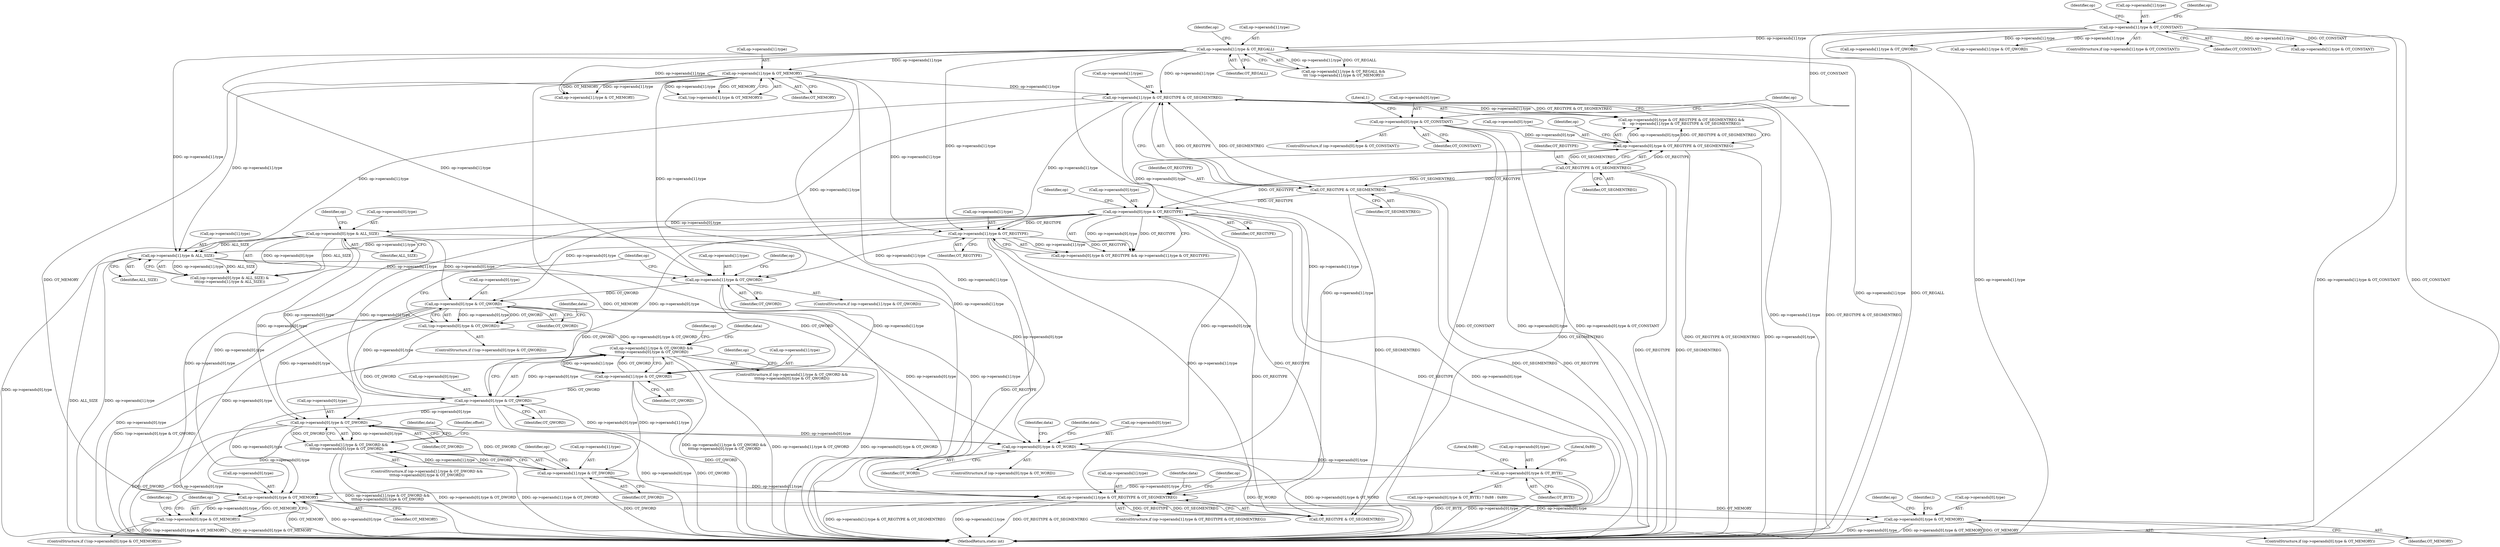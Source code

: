digraph "0_radare2_f17bfd9f1da05f30f23a4dd05e9d2363e1406948@API" {
"1001394" [label="(Call,op->operands[1].type & OT_QWORD)"];
"1001264" [label="(Call,op->operands[1].type & OT_MEMORY)"];
"1001254" [label="(Call,op->operands[1].type & OT_REGALL)"];
"1000132" [label="(Call,op->operands[1].type & OT_CONSTANT)"];
"1001349" [label="(Call,op->operands[1].type & ALL_SIZE)"];
"1001301" [label="(Call,op->operands[1].type & OT_REGTYPE & OT_SEGMENTREG)"];
"1001309" [label="(Call,OT_REGTYPE & OT_SEGMENTREG)"];
"1001298" [label="(Call,OT_REGTYPE & OT_SEGMENTREG)"];
"1001327" [label="(Call,op->operands[1].type & OT_REGTYPE)"];
"1001318" [label="(Call,op->operands[0].type & OT_REGTYPE)"];
"1001290" [label="(Call,op->operands[0].type & OT_REGTYPE & OT_SEGMENTREG)"];
"1001275" [label="(Call,op->operands[0].type & OT_CONSTANT)"];
"1001340" [label="(Call,op->operands[0].type & ALL_SIZE)"];
"1001406" [label="(Call,op->operands[0].type & OT_QWORD)"];
"1001405" [label="(Call,!(op->operands[0].type & OT_QWORD))"];
"1001429" [label="(Call,op->operands[1].type & OT_QWORD &&\n\t\t\t\top->operands[0].type & OT_QWORD)"];
"1001430" [label="(Call,op->operands[1].type & OT_QWORD)"];
"1001439" [label="(Call,op->operands[0].type & OT_QWORD)"];
"1001468" [label="(Call,op->operands[0].type & OT_DWORD)"];
"1001458" [label="(Call,op->operands[1].type & OT_DWORD &&\n\t\t\t\top->operands[0].type & OT_DWORD)"];
"1001549" [label="(Call,op->operands[0].type & OT_WORD)"];
"1001571" [label="(Call,op->operands[0].type & OT_BYTE)"];
"1001676" [label="(Call,op->operands[0].type & OT_MEMORY)"];
"1001675" [label="(Call,!(op->operands[0].type & OT_MEMORY))"];
"1001802" [label="(Call,op->operands[0].type & OT_MEMORY)"];
"1001459" [label="(Call,op->operands[1].type & OT_DWORD)"];
"1001528" [label="(Call,op->operands[1].type & OT_REGTYPE & OT_SEGMENTREG)"];
"1001458" [label="(Call,op->operands[1].type & OT_DWORD &&\n\t\t\t\top->operands[0].type & OT_DWORD)"];
"1001746" [label="(Identifier,op)"];
"1001467" [label="(Identifier,OT_DWORD)"];
"1001677" [label="(Call,op->operands[0].type)"];
"1001402" [label="(Identifier,OT_QWORD)"];
"1001528" [label="(Call,op->operands[1].type & OT_REGTYPE & OT_SEGMENTREG)"];
"1001299" [label="(Identifier,OT_REGTYPE)"];
"1001319" [label="(Call,op->operands[0].type)"];
"1001294" [label="(Identifier,op)"];
"1001418" [label="(Identifier,data)"];
"1001476" [label="(Identifier,OT_DWORD)"];
"1001287" [label="(Literal,1)"];
"1001675" [label="(Call,!(op->operands[0].type & OT_MEMORY))"];
"1001459" [label="(Call,op->operands[1].type & OT_DWORD)"];
"1001274" [label="(ControlStructure,if (op->operands[0].type & OT_CONSTANT))"];
"1001480" [label="(Identifier,data)"];
"1001430" [label="(Call,op->operands[1].type & OT_QWORD)"];
"1001468" [label="(Call,op->operands[0].type & OT_DWORD)"];
"1001472" [label="(Identifier,op)"];
"1001443" [label="(Identifier,op)"];
"1001310" [label="(Identifier,OT_REGTYPE)"];
"1001431" [label="(Call,op->operands[1].type)"];
"1001393" [label="(ControlStructure,if (op->operands[1].type & OT_QWORD))"];
"1000132" [label="(Call,op->operands[1].type & OT_CONSTANT)"];
"1001405" [label="(Call,!(op->operands[0].type & OT_QWORD))"];
"1001447" [label="(Identifier,OT_QWORD)"];
"1001810" [label="(Identifier,OT_MEMORY)"];
"1001289" [label="(Call,op->operands[0].type & OT_REGTYPE & OT_SEGMENTREG &&\n\t\t    op->operands[1].type & OT_REGTYPE & OT_SEGMENTREG)"];
"1001394" [label="(Call,op->operands[1].type & OT_QWORD)"];
"1001350" [label="(Call,op->operands[1].type)"];
"1001353" [label="(Identifier,op)"];
"1001801" [label="(ControlStructure,if (op->operands[0].type & OT_MEMORY))"];
"1001404" [label="(ControlStructure,if (!(op->operands[0].type & OT_QWORD)))"];
"1001268" [label="(Identifier,op)"];
"1001434" [label="(Identifier,op)"];
"1001291" [label="(Call,op->operands[0].type)"];
"1001275" [label="(Call,op->operands[0].type & OT_CONSTANT)"];
"1001340" [label="(Call,op->operands[0].type & ALL_SIZE)"];
"1001348" [label="(Identifier,ALL_SIZE)"];
"1001571" [label="(Call,op->operands[0].type & OT_BYTE)"];
"1003216" [label="(MethodReturn,static int)"];
"1001451" [label="(Identifier,data)"];
"1001331" [label="(Identifier,op)"];
"1001311" [label="(Identifier,OT_SEGMENTREG)"];
"1001309" [label="(Call,OT_REGTYPE & OT_SEGMENTREG)"];
"1001265" [label="(Call,op->operands[1].type)"];
"1001328" [label="(Call,op->operands[1].type)"];
"1001318" [label="(Call,op->operands[0].type & OT_REGTYPE)"];
"1001529" [label="(Call,op->operands[1].type)"];
"1001460" [label="(Call,op->operands[1].type)"];
"1001692" [label="(Identifier,op)"];
"1001300" [label="(Identifier,OT_SEGMENTREG)"];
"1001407" [label="(Call,op->operands[0].type)"];
"1001567" [label="(Identifier,data)"];
"1001263" [label="(Call,!(op->operands[1].type & OT_MEMORY))"];
"1001579" [label="(Identifier,OT_BYTE)"];
"1001302" [label="(Call,op->operands[1].type)"];
"1001803" [label="(Call,op->operands[0].type)"];
"1000226" [label="(Call,op->operands[1].type & OT_QWORD)"];
"1000361" [label="(Call,op->operands[1].type & OT_QWORD)"];
"1001542" [label="(Identifier,data)"];
"1001305" [label="(Identifier,op)"];
"1001684" [label="(Identifier,OT_MEMORY)"];
"1001439" [label="(Call,op->operands[0].type & OT_QWORD)"];
"1001548" [label="(ControlStructure,if (op->operands[0].type & OT_WORD))"];
"1001301" [label="(Call,op->operands[1].type & OT_REGTYPE & OT_SEGMENTREG)"];
"1001429" [label="(Call,op->operands[1].type & OT_QWORD &&\n\t\t\t\top->operands[0].type & OT_QWORD)"];
"1001818" [label="(Identifier,op)"];
"1001440" [label="(Call,op->operands[0].type)"];
"1001395" [label="(Call,op->operands[1].type)"];
"1001262" [label="(Identifier,OT_REGALL)"];
"1001341" [label="(Call,op->operands[0].type)"];
"1000147" [label="(Identifier,op)"];
"1001253" [label="(Call,op->operands[1].type & OT_REGALL &&\n\t\t\t !(op->operands[1].type & OT_MEMORY))"];
"1001254" [label="(Call,op->operands[1].type & OT_REGALL)"];
"1001674" [label="(ControlStructure,if (!(op->operands[0].type & OT_MEMORY)))"];
"1000133" [label="(Call,op->operands[1].type)"];
"1000131" [label="(ControlStructure,if (op->operands[1].type & OT_CONSTANT))"];
"1001298" [label="(Call,OT_REGTYPE & OT_SEGMENTREG)"];
"1001264" [label="(Call,op->operands[1].type & OT_MEMORY)"];
"1001581" [label="(Literal,0x89)"];
"1001276" [label="(Call,op->operands[0].type)"];
"1001570" [label="(Call,(op->operands[0].type & OT_BYTE) ? 0x88 : 0x89)"];
"1001536" [label="(Call,OT_REGTYPE & OT_SEGMENTREG)"];
"1001561" [label="(Identifier,data)"];
"1001988" [label="(Call,op->operands[1].type & OT_MEMORY)"];
"1001290" [label="(Call,op->operands[0].type & OT_REGTYPE & OT_SEGMENTREG)"];
"1001511" [label="(Identifier,offset)"];
"1001283" [label="(Identifier,OT_CONSTANT)"];
"1001406" [label="(Call,op->operands[0].type & OT_QWORD)"];
"1001317" [label="(Call,op->operands[0].type & OT_REGTYPE && op->operands[1].type & OT_REGTYPE)"];
"1001410" [label="(Identifier,op)"];
"1001428" [label="(ControlStructure,if (op->operands[1].type & OT_QWORD &&\n\t\t\t\top->operands[0].type & OT_QWORD))"];
"1001357" [label="(Identifier,ALL_SIZE)"];
"1001469" [label="(Call,op->operands[0].type)"];
"1001549" [label="(Call,op->operands[0].type & OT_WORD)"];
"1001414" [label="(Identifier,OT_QWORD)"];
"1001255" [label="(Call,op->operands[1].type)"];
"1001580" [label="(Literal,0x88)"];
"1001676" [label="(Call,op->operands[0].type & OT_MEMORY)"];
"1001339" [label="(Call,(op->operands[0].type & ALL_SIZE) &\n\t\t\t(op->operands[1].type & ALL_SIZE))"];
"1003215" [label="(Identifier,l)"];
"1001335" [label="(Identifier,OT_REGTYPE)"];
"1001438" [label="(Identifier,OT_QWORD)"];
"1001463" [label="(Identifier,op)"];
"1001272" [label="(Identifier,OT_MEMORY)"];
"1001802" [label="(Call,op->operands[0].type & OT_MEMORY)"];
"1000140" [label="(Identifier,OT_CONSTANT)"];
"1001550" [label="(Call,op->operands[0].type)"];
"1001457" [label="(ControlStructure,if (op->operands[1].type & OT_DWORD &&\n\t\t\t\top->operands[0].type & OT_DWORD))"];
"1001258" [label="(Identifier,op)"];
"1001326" [label="(Identifier,OT_REGTYPE)"];
"1001527" [label="(ControlStructure,if (op->operands[1].type & OT_REGTYPE & OT_SEGMENTREG))"];
"1001572" [label="(Call,op->operands[0].type)"];
"1001553" [label="(Identifier,op)"];
"1001349" [label="(Call,op->operands[1].type & ALL_SIZE)"];
"1000239" [label="(Call,op->operands[1].type & OT_CONSTANT)"];
"1001327" [label="(Call,op->operands[1].type & OT_REGTYPE)"];
"1001557" [label="(Identifier,OT_WORD)"];
"1001394" -> "1001393"  [label="AST: "];
"1001394" -> "1001402"  [label="CFG: "];
"1001395" -> "1001394"  [label="AST: "];
"1001402" -> "1001394"  [label="AST: "];
"1001410" -> "1001394"  [label="CFG: "];
"1001434" -> "1001394"  [label="CFG: "];
"1001264" -> "1001394"  [label="DDG: op->operands[1].type"];
"1001349" -> "1001394"  [label="DDG: op->operands[1].type"];
"1001301" -> "1001394"  [label="DDG: op->operands[1].type"];
"1001254" -> "1001394"  [label="DDG: op->operands[1].type"];
"1001327" -> "1001394"  [label="DDG: op->operands[1].type"];
"1001394" -> "1001406"  [label="DDG: OT_QWORD"];
"1001394" -> "1001430"  [label="DDG: op->operands[1].type"];
"1001394" -> "1001430"  [label="DDG: OT_QWORD"];
"1001264" -> "1001263"  [label="AST: "];
"1001264" -> "1001272"  [label="CFG: "];
"1001265" -> "1001264"  [label="AST: "];
"1001272" -> "1001264"  [label="AST: "];
"1001263" -> "1001264"  [label="CFG: "];
"1001264" -> "1003216"  [label="DDG: op->operands[1].type"];
"1001264" -> "1003216"  [label="DDG: OT_MEMORY"];
"1001264" -> "1001263"  [label="DDG: op->operands[1].type"];
"1001264" -> "1001263"  [label="DDG: OT_MEMORY"];
"1001254" -> "1001264"  [label="DDG: op->operands[1].type"];
"1001264" -> "1001301"  [label="DDG: op->operands[1].type"];
"1001264" -> "1001327"  [label="DDG: op->operands[1].type"];
"1001264" -> "1001349"  [label="DDG: op->operands[1].type"];
"1001264" -> "1001528"  [label="DDG: op->operands[1].type"];
"1001264" -> "1001676"  [label="DDG: OT_MEMORY"];
"1001264" -> "1001988"  [label="DDG: op->operands[1].type"];
"1001264" -> "1001988"  [label="DDG: OT_MEMORY"];
"1001254" -> "1001253"  [label="AST: "];
"1001254" -> "1001262"  [label="CFG: "];
"1001255" -> "1001254"  [label="AST: "];
"1001262" -> "1001254"  [label="AST: "];
"1001268" -> "1001254"  [label="CFG: "];
"1001253" -> "1001254"  [label="CFG: "];
"1001254" -> "1003216"  [label="DDG: OT_REGALL"];
"1001254" -> "1003216"  [label="DDG: op->operands[1].type"];
"1001254" -> "1001253"  [label="DDG: op->operands[1].type"];
"1001254" -> "1001253"  [label="DDG: OT_REGALL"];
"1000132" -> "1001254"  [label="DDG: op->operands[1].type"];
"1001254" -> "1001301"  [label="DDG: op->operands[1].type"];
"1001254" -> "1001327"  [label="DDG: op->operands[1].type"];
"1001254" -> "1001349"  [label="DDG: op->operands[1].type"];
"1001254" -> "1001528"  [label="DDG: op->operands[1].type"];
"1001254" -> "1001988"  [label="DDG: op->operands[1].type"];
"1000132" -> "1000131"  [label="AST: "];
"1000132" -> "1000140"  [label="CFG: "];
"1000133" -> "1000132"  [label="AST: "];
"1000140" -> "1000132"  [label="AST: "];
"1000147" -> "1000132"  [label="CFG: "];
"1001258" -> "1000132"  [label="CFG: "];
"1000132" -> "1003216"  [label="DDG: op->operands[1].type & OT_CONSTANT"];
"1000132" -> "1003216"  [label="DDG: OT_CONSTANT"];
"1000132" -> "1003216"  [label="DDG: op->operands[1].type"];
"1000132" -> "1000226"  [label="DDG: op->operands[1].type"];
"1000132" -> "1000239"  [label="DDG: op->operands[1].type"];
"1000132" -> "1000239"  [label="DDG: OT_CONSTANT"];
"1000132" -> "1000361"  [label="DDG: op->operands[1].type"];
"1000132" -> "1001275"  [label="DDG: OT_CONSTANT"];
"1001349" -> "1001339"  [label="AST: "];
"1001349" -> "1001357"  [label="CFG: "];
"1001350" -> "1001349"  [label="AST: "];
"1001357" -> "1001349"  [label="AST: "];
"1001339" -> "1001349"  [label="CFG: "];
"1001349" -> "1003216"  [label="DDG: ALL_SIZE"];
"1001349" -> "1003216"  [label="DDG: op->operands[1].type"];
"1001349" -> "1001339"  [label="DDG: op->operands[1].type"];
"1001349" -> "1001339"  [label="DDG: ALL_SIZE"];
"1001301" -> "1001349"  [label="DDG: op->operands[1].type"];
"1001327" -> "1001349"  [label="DDG: op->operands[1].type"];
"1001340" -> "1001349"  [label="DDG: ALL_SIZE"];
"1001349" -> "1001528"  [label="DDG: op->operands[1].type"];
"1001301" -> "1001289"  [label="AST: "];
"1001301" -> "1001309"  [label="CFG: "];
"1001302" -> "1001301"  [label="AST: "];
"1001309" -> "1001301"  [label="AST: "];
"1001289" -> "1001301"  [label="CFG: "];
"1001301" -> "1003216"  [label="DDG: op->operands[1].type"];
"1001301" -> "1003216"  [label="DDG: OT_REGTYPE & OT_SEGMENTREG"];
"1001301" -> "1001289"  [label="DDG: op->operands[1].type"];
"1001301" -> "1001289"  [label="DDG: OT_REGTYPE & OT_SEGMENTREG"];
"1001309" -> "1001301"  [label="DDG: OT_REGTYPE"];
"1001309" -> "1001301"  [label="DDG: OT_SEGMENTREG"];
"1001301" -> "1001327"  [label="DDG: op->operands[1].type"];
"1001301" -> "1001528"  [label="DDG: op->operands[1].type"];
"1001309" -> "1001311"  [label="CFG: "];
"1001310" -> "1001309"  [label="AST: "];
"1001311" -> "1001309"  [label="AST: "];
"1001309" -> "1003216"  [label="DDG: OT_SEGMENTREG"];
"1001309" -> "1003216"  [label="DDG: OT_REGTYPE"];
"1001298" -> "1001309"  [label="DDG: OT_REGTYPE"];
"1001298" -> "1001309"  [label="DDG: OT_SEGMENTREG"];
"1001309" -> "1001318"  [label="DDG: OT_REGTYPE"];
"1001309" -> "1001536"  [label="DDG: OT_SEGMENTREG"];
"1001298" -> "1001290"  [label="AST: "];
"1001298" -> "1001300"  [label="CFG: "];
"1001299" -> "1001298"  [label="AST: "];
"1001300" -> "1001298"  [label="AST: "];
"1001290" -> "1001298"  [label="CFG: "];
"1001298" -> "1003216"  [label="DDG: OT_REGTYPE"];
"1001298" -> "1003216"  [label="DDG: OT_SEGMENTREG"];
"1001298" -> "1001290"  [label="DDG: OT_REGTYPE"];
"1001298" -> "1001290"  [label="DDG: OT_SEGMENTREG"];
"1001298" -> "1001318"  [label="DDG: OT_REGTYPE"];
"1001298" -> "1001536"  [label="DDG: OT_SEGMENTREG"];
"1001327" -> "1001317"  [label="AST: "];
"1001327" -> "1001335"  [label="CFG: "];
"1001328" -> "1001327"  [label="AST: "];
"1001335" -> "1001327"  [label="AST: "];
"1001317" -> "1001327"  [label="CFG: "];
"1001327" -> "1003216"  [label="DDG: OT_REGTYPE"];
"1001327" -> "1001317"  [label="DDG: op->operands[1].type"];
"1001327" -> "1001317"  [label="DDG: OT_REGTYPE"];
"1001318" -> "1001327"  [label="DDG: OT_REGTYPE"];
"1001327" -> "1001528"  [label="DDG: op->operands[1].type"];
"1001327" -> "1001536"  [label="DDG: OT_REGTYPE"];
"1001318" -> "1001317"  [label="AST: "];
"1001318" -> "1001326"  [label="CFG: "];
"1001319" -> "1001318"  [label="AST: "];
"1001326" -> "1001318"  [label="AST: "];
"1001331" -> "1001318"  [label="CFG: "];
"1001317" -> "1001318"  [label="CFG: "];
"1001318" -> "1003216"  [label="DDG: OT_REGTYPE"];
"1001318" -> "1003216"  [label="DDG: op->operands[0].type"];
"1001318" -> "1001317"  [label="DDG: op->operands[0].type"];
"1001318" -> "1001317"  [label="DDG: OT_REGTYPE"];
"1001290" -> "1001318"  [label="DDG: op->operands[0].type"];
"1001318" -> "1001340"  [label="DDG: op->operands[0].type"];
"1001318" -> "1001406"  [label="DDG: op->operands[0].type"];
"1001318" -> "1001439"  [label="DDG: op->operands[0].type"];
"1001318" -> "1001468"  [label="DDG: op->operands[0].type"];
"1001318" -> "1001536"  [label="DDG: OT_REGTYPE"];
"1001318" -> "1001549"  [label="DDG: op->operands[0].type"];
"1001318" -> "1001676"  [label="DDG: op->operands[0].type"];
"1001290" -> "1001289"  [label="AST: "];
"1001291" -> "1001290"  [label="AST: "];
"1001305" -> "1001290"  [label="CFG: "];
"1001289" -> "1001290"  [label="CFG: "];
"1001290" -> "1003216"  [label="DDG: OT_REGTYPE & OT_SEGMENTREG"];
"1001290" -> "1003216"  [label="DDG: op->operands[0].type"];
"1001290" -> "1001289"  [label="DDG: op->operands[0].type"];
"1001290" -> "1001289"  [label="DDG: OT_REGTYPE & OT_SEGMENTREG"];
"1001275" -> "1001290"  [label="DDG: op->operands[0].type"];
"1001275" -> "1001274"  [label="AST: "];
"1001275" -> "1001283"  [label="CFG: "];
"1001276" -> "1001275"  [label="AST: "];
"1001283" -> "1001275"  [label="AST: "];
"1001287" -> "1001275"  [label="CFG: "];
"1001294" -> "1001275"  [label="CFG: "];
"1001275" -> "1003216"  [label="DDG: op->operands[0].type & OT_CONSTANT"];
"1001275" -> "1003216"  [label="DDG: OT_CONSTANT"];
"1001275" -> "1003216"  [label="DDG: op->operands[0].type"];
"1001340" -> "1001339"  [label="AST: "];
"1001340" -> "1001348"  [label="CFG: "];
"1001341" -> "1001340"  [label="AST: "];
"1001348" -> "1001340"  [label="AST: "];
"1001353" -> "1001340"  [label="CFG: "];
"1001340" -> "1003216"  [label="DDG: op->operands[0].type"];
"1001340" -> "1001339"  [label="DDG: op->operands[0].type"];
"1001340" -> "1001339"  [label="DDG: ALL_SIZE"];
"1001340" -> "1001406"  [label="DDG: op->operands[0].type"];
"1001340" -> "1001439"  [label="DDG: op->operands[0].type"];
"1001340" -> "1001468"  [label="DDG: op->operands[0].type"];
"1001340" -> "1001549"  [label="DDG: op->operands[0].type"];
"1001340" -> "1001676"  [label="DDG: op->operands[0].type"];
"1001406" -> "1001405"  [label="AST: "];
"1001406" -> "1001414"  [label="CFG: "];
"1001407" -> "1001406"  [label="AST: "];
"1001414" -> "1001406"  [label="AST: "];
"1001405" -> "1001406"  [label="CFG: "];
"1001406" -> "1003216"  [label="DDG: op->operands[0].type"];
"1001406" -> "1001405"  [label="DDG: op->operands[0].type"];
"1001406" -> "1001405"  [label="DDG: OT_QWORD"];
"1001406" -> "1001430"  [label="DDG: OT_QWORD"];
"1001406" -> "1001439"  [label="DDG: op->operands[0].type"];
"1001406" -> "1001468"  [label="DDG: op->operands[0].type"];
"1001406" -> "1001549"  [label="DDG: op->operands[0].type"];
"1001406" -> "1001676"  [label="DDG: op->operands[0].type"];
"1001405" -> "1001404"  [label="AST: "];
"1001418" -> "1001405"  [label="CFG: "];
"1001434" -> "1001405"  [label="CFG: "];
"1001405" -> "1003216"  [label="DDG: !(op->operands[0].type & OT_QWORD)"];
"1001405" -> "1001429"  [label="DDG: op->operands[0].type & OT_QWORD"];
"1001429" -> "1001428"  [label="AST: "];
"1001429" -> "1001430"  [label="CFG: "];
"1001429" -> "1001439"  [label="CFG: "];
"1001430" -> "1001429"  [label="AST: "];
"1001439" -> "1001429"  [label="AST: "];
"1001451" -> "1001429"  [label="CFG: "];
"1001463" -> "1001429"  [label="CFG: "];
"1001429" -> "1003216"  [label="DDG: op->operands[0].type & OT_QWORD"];
"1001429" -> "1003216"  [label="DDG: op->operands[1].type & OT_QWORD &&\n\t\t\t\top->operands[0].type & OT_QWORD"];
"1001429" -> "1003216"  [label="DDG: op->operands[1].type & OT_QWORD"];
"1001430" -> "1001429"  [label="DDG: op->operands[1].type"];
"1001430" -> "1001429"  [label="DDG: OT_QWORD"];
"1001439" -> "1001429"  [label="DDG: op->operands[0].type"];
"1001439" -> "1001429"  [label="DDG: OT_QWORD"];
"1001430" -> "1001438"  [label="CFG: "];
"1001431" -> "1001430"  [label="AST: "];
"1001438" -> "1001430"  [label="AST: "];
"1001443" -> "1001430"  [label="CFG: "];
"1001430" -> "1003216"  [label="DDG: OT_QWORD"];
"1001430" -> "1001439"  [label="DDG: OT_QWORD"];
"1001430" -> "1001459"  [label="DDG: op->operands[1].type"];
"1001439" -> "1001447"  [label="CFG: "];
"1001440" -> "1001439"  [label="AST: "];
"1001447" -> "1001439"  [label="AST: "];
"1001439" -> "1003216"  [label="DDG: op->operands[0].type"];
"1001439" -> "1003216"  [label="DDG: OT_QWORD"];
"1001439" -> "1001468"  [label="DDG: op->operands[0].type"];
"1001439" -> "1001549"  [label="DDG: op->operands[0].type"];
"1001439" -> "1001676"  [label="DDG: op->operands[0].type"];
"1001468" -> "1001458"  [label="AST: "];
"1001468" -> "1001476"  [label="CFG: "];
"1001469" -> "1001468"  [label="AST: "];
"1001476" -> "1001468"  [label="AST: "];
"1001458" -> "1001468"  [label="CFG: "];
"1001468" -> "1003216"  [label="DDG: OT_DWORD"];
"1001468" -> "1003216"  [label="DDG: op->operands[0].type"];
"1001468" -> "1001458"  [label="DDG: op->operands[0].type"];
"1001468" -> "1001458"  [label="DDG: OT_DWORD"];
"1001459" -> "1001468"  [label="DDG: OT_DWORD"];
"1001468" -> "1001549"  [label="DDG: op->operands[0].type"];
"1001468" -> "1001676"  [label="DDG: op->operands[0].type"];
"1001458" -> "1001457"  [label="AST: "];
"1001458" -> "1001459"  [label="CFG: "];
"1001459" -> "1001458"  [label="AST: "];
"1001480" -> "1001458"  [label="CFG: "];
"1001511" -> "1001458"  [label="CFG: "];
"1001458" -> "1003216"  [label="DDG: op->operands[1].type & OT_DWORD"];
"1001458" -> "1003216"  [label="DDG: op->operands[1].type & OT_DWORD &&\n\t\t\t\top->operands[0].type & OT_DWORD"];
"1001458" -> "1003216"  [label="DDG: op->operands[0].type & OT_DWORD"];
"1001459" -> "1001458"  [label="DDG: op->operands[1].type"];
"1001459" -> "1001458"  [label="DDG: OT_DWORD"];
"1001549" -> "1001548"  [label="AST: "];
"1001549" -> "1001557"  [label="CFG: "];
"1001550" -> "1001549"  [label="AST: "];
"1001557" -> "1001549"  [label="AST: "];
"1001561" -> "1001549"  [label="CFG: "];
"1001567" -> "1001549"  [label="CFG: "];
"1001549" -> "1003216"  [label="DDG: OT_WORD"];
"1001549" -> "1003216"  [label="DDG: op->operands[0].type & OT_WORD"];
"1001549" -> "1001571"  [label="DDG: op->operands[0].type"];
"1001571" -> "1001570"  [label="AST: "];
"1001571" -> "1001579"  [label="CFG: "];
"1001572" -> "1001571"  [label="AST: "];
"1001579" -> "1001571"  [label="AST: "];
"1001580" -> "1001571"  [label="CFG: "];
"1001581" -> "1001571"  [label="CFG: "];
"1001571" -> "1003216"  [label="DDG: OT_BYTE"];
"1001571" -> "1003216"  [label="DDG: op->operands[0].type"];
"1001571" -> "1001676"  [label="DDG: op->operands[0].type"];
"1001676" -> "1001675"  [label="AST: "];
"1001676" -> "1001684"  [label="CFG: "];
"1001677" -> "1001676"  [label="AST: "];
"1001684" -> "1001676"  [label="AST: "];
"1001675" -> "1001676"  [label="CFG: "];
"1001676" -> "1003216"  [label="DDG: OT_MEMORY"];
"1001676" -> "1003216"  [label="DDG: op->operands[0].type"];
"1001676" -> "1001675"  [label="DDG: op->operands[0].type"];
"1001676" -> "1001675"  [label="DDG: OT_MEMORY"];
"1001676" -> "1001802"  [label="DDG: op->operands[0].type"];
"1001676" -> "1001802"  [label="DDG: OT_MEMORY"];
"1001675" -> "1001674"  [label="AST: "];
"1001692" -> "1001675"  [label="CFG: "];
"1001746" -> "1001675"  [label="CFG: "];
"1001675" -> "1003216"  [label="DDG: !(op->operands[0].type & OT_MEMORY)"];
"1001675" -> "1003216"  [label="DDG: op->operands[0].type & OT_MEMORY"];
"1001802" -> "1001801"  [label="AST: "];
"1001802" -> "1001810"  [label="CFG: "];
"1001803" -> "1001802"  [label="AST: "];
"1001810" -> "1001802"  [label="AST: "];
"1001818" -> "1001802"  [label="CFG: "];
"1003215" -> "1001802"  [label="CFG: "];
"1001802" -> "1003216"  [label="DDG: op->operands[0].type"];
"1001802" -> "1003216"  [label="DDG: op->operands[0].type & OT_MEMORY"];
"1001802" -> "1003216"  [label="DDG: OT_MEMORY"];
"1001459" -> "1001467"  [label="CFG: "];
"1001460" -> "1001459"  [label="AST: "];
"1001467" -> "1001459"  [label="AST: "];
"1001472" -> "1001459"  [label="CFG: "];
"1001459" -> "1003216"  [label="DDG: OT_DWORD"];
"1001459" -> "1001528"  [label="DDG: op->operands[1].type"];
"1001528" -> "1001527"  [label="AST: "];
"1001528" -> "1001536"  [label="CFG: "];
"1001529" -> "1001528"  [label="AST: "];
"1001536" -> "1001528"  [label="AST: "];
"1001542" -> "1001528"  [label="CFG: "];
"1001553" -> "1001528"  [label="CFG: "];
"1001528" -> "1003216"  [label="DDG: op->operands[1].type & OT_REGTYPE & OT_SEGMENTREG"];
"1001528" -> "1003216"  [label="DDG: op->operands[1].type"];
"1001528" -> "1003216"  [label="DDG: OT_REGTYPE & OT_SEGMENTREG"];
"1001536" -> "1001528"  [label="DDG: OT_REGTYPE"];
"1001536" -> "1001528"  [label="DDG: OT_SEGMENTREG"];
}
